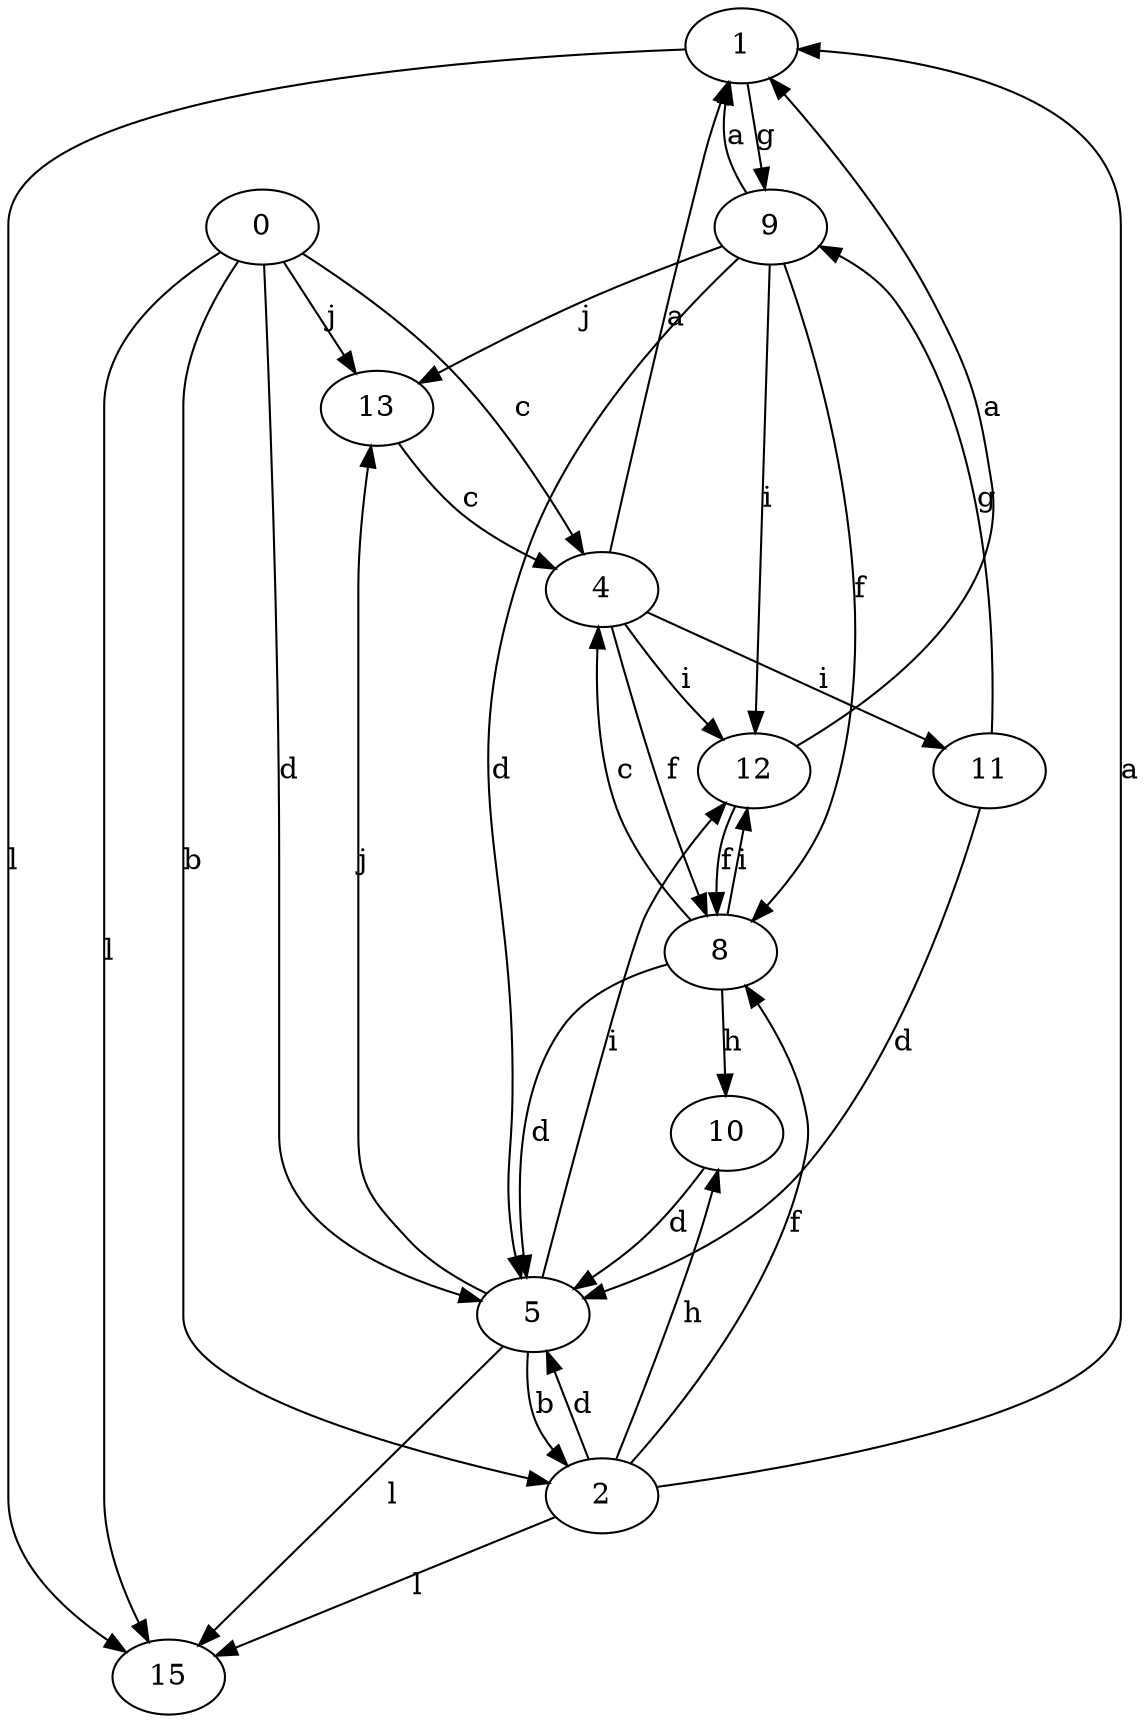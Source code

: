 strict digraph  {
1;
2;
4;
5;
8;
9;
10;
0;
11;
12;
13;
15;
1 -> 9  [label=g];
1 -> 15  [label=l];
2 -> 1  [label=a];
2 -> 5  [label=d];
2 -> 8  [label=f];
2 -> 10  [label=h];
2 -> 15  [label=l];
4 -> 1  [label=a];
4 -> 8  [label=f];
4 -> 11  [label=i];
4 -> 12  [label=i];
5 -> 2  [label=b];
5 -> 12  [label=i];
5 -> 13  [label=j];
5 -> 15  [label=l];
8 -> 4  [label=c];
8 -> 5  [label=d];
8 -> 10  [label=h];
8 -> 12  [label=i];
9 -> 1  [label=a];
9 -> 5  [label=d];
9 -> 8  [label=f];
9 -> 12  [label=i];
9 -> 13  [label=j];
10 -> 5  [label=d];
0 -> 2  [label=b];
0 -> 4  [label=c];
0 -> 5  [label=d];
0 -> 13  [label=j];
0 -> 15  [label=l];
11 -> 5  [label=d];
11 -> 9  [label=g];
12 -> 1  [label=a];
12 -> 8  [label=f];
13 -> 4  [label=c];
}
